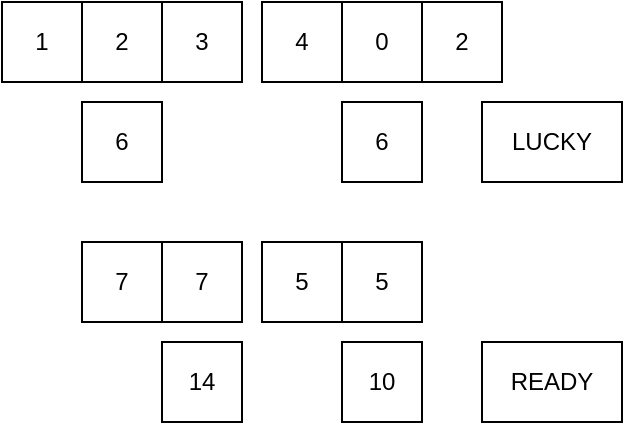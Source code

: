 <mxfile version="20.3.0" type="device"><diagram id="TE7dqf7MMseYx3sEQV6W" name="페이지-1"><mxGraphModel dx="1422" dy="857" grid="1" gridSize="10" guides="1" tooltips="1" connect="1" arrows="1" fold="1" page="1" pageScale="1" pageWidth="10000" pageHeight="10000" math="0" shadow="0"><root><mxCell id="0"/><mxCell id="1" parent="0"/><mxCell id="wYUqNoBv99o2A2HiQLB9-1" value="1" style="rounded=0;whiteSpace=wrap;html=1;" parent="1" vertex="1"><mxGeometry x="40" y="40" width="40" height="40" as="geometry"/></mxCell><mxCell id="wYUqNoBv99o2A2HiQLB9-2" value="2" style="rounded=0;whiteSpace=wrap;html=1;" parent="1" vertex="1"><mxGeometry x="80" y="40" width="40" height="40" as="geometry"/></mxCell><mxCell id="wYUqNoBv99o2A2HiQLB9-3" value="3" style="rounded=0;whiteSpace=wrap;html=1;" parent="1" vertex="1"><mxGeometry x="120" y="40" width="40" height="40" as="geometry"/></mxCell><mxCell id="wYUqNoBv99o2A2HiQLB9-4" value="4" style="rounded=0;whiteSpace=wrap;html=1;" parent="1" vertex="1"><mxGeometry x="170" y="40" width="40" height="40" as="geometry"/></mxCell><mxCell id="wYUqNoBv99o2A2HiQLB9-5" value="0" style="rounded=0;whiteSpace=wrap;html=1;" parent="1" vertex="1"><mxGeometry x="210" y="40" width="40" height="40" as="geometry"/></mxCell><mxCell id="wYUqNoBv99o2A2HiQLB9-6" value="2" style="rounded=0;whiteSpace=wrap;html=1;" parent="1" vertex="1"><mxGeometry x="250" y="40" width="40" height="40" as="geometry"/></mxCell><mxCell id="wYUqNoBv99o2A2HiQLB9-7" value="7" style="rounded=0;whiteSpace=wrap;html=1;" parent="1" vertex="1"><mxGeometry x="80" y="160" width="40" height="40" as="geometry"/></mxCell><mxCell id="wYUqNoBv99o2A2HiQLB9-8" value="7" style="rounded=0;whiteSpace=wrap;html=1;" parent="1" vertex="1"><mxGeometry x="120" y="160" width="40" height="40" as="geometry"/></mxCell><mxCell id="wYUqNoBv99o2A2HiQLB9-10" value="5" style="rounded=0;whiteSpace=wrap;html=1;" parent="1" vertex="1"><mxGeometry x="170" y="160" width="40" height="40" as="geometry"/></mxCell><mxCell id="wYUqNoBv99o2A2HiQLB9-11" value="5" style="rounded=0;whiteSpace=wrap;html=1;" parent="1" vertex="1"><mxGeometry x="210" y="160" width="40" height="40" as="geometry"/></mxCell><mxCell id="wYUqNoBv99o2A2HiQLB9-13" value="6" style="rounded=0;whiteSpace=wrap;html=1;" parent="1" vertex="1"><mxGeometry x="80" y="90" width="40" height="40" as="geometry"/></mxCell><mxCell id="wYUqNoBv99o2A2HiQLB9-14" value="6" style="rounded=0;whiteSpace=wrap;html=1;" parent="1" vertex="1"><mxGeometry x="210" y="90" width="40" height="40" as="geometry"/></mxCell><mxCell id="wYUqNoBv99o2A2HiQLB9-16" value="14" style="rounded=0;whiteSpace=wrap;html=1;" parent="1" vertex="1"><mxGeometry x="120" y="210" width="40" height="40" as="geometry"/></mxCell><mxCell id="wYUqNoBv99o2A2HiQLB9-17" value="10" style="rounded=0;whiteSpace=wrap;html=1;" parent="1" vertex="1"><mxGeometry x="210" y="210" width="40" height="40" as="geometry"/></mxCell><mxCell id="wYUqNoBv99o2A2HiQLB9-18" value="LUCKY" style="rounded=0;whiteSpace=wrap;html=1;" parent="1" vertex="1"><mxGeometry x="280" y="90" width="70" height="40" as="geometry"/></mxCell><mxCell id="wYUqNoBv99o2A2HiQLB9-19" value="READY" style="rounded=0;whiteSpace=wrap;html=1;" parent="1" vertex="1"><mxGeometry x="280" y="210" width="70" height="40" as="geometry"/></mxCell></root></mxGraphModel></diagram></mxfile>